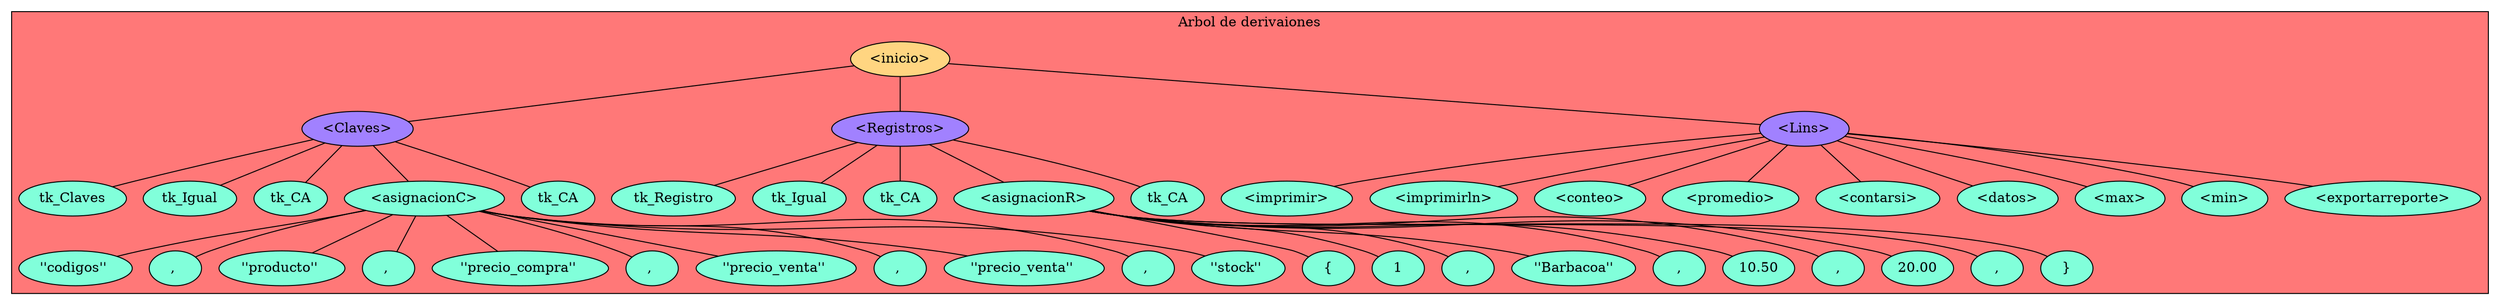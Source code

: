 
graph L{
node[shape=oval fillcolor="#A181FF" style =filled]

subgraph cluster_p{
label= " Arbol de derivaiones "
bgcolor = "#FF7878"
raiz[label = "<inicio>" fillcolor="#FFD581" ]


Columna1[label="<Claves>"];
Columna2[label="<Registros>"];
Columna3[label="<Lins>"];

raiz--Columna1;
raiz--Columna2;
raiz--Columna3;

nodo1_1_1[label="tk_Claves",fillcolor="#81FFDA"]
nodo1_2_1[label="tk_Igual",fillcolor="#81FFDA"]
nodo1_3_1[label="tk_CA",fillcolor="#81FFDA"]
nodo1_4_1[label="<asignacionC>",fillcolor="#81FFDA"]
nodo1_5_1[label="tk_CA",fillcolor="#81FFDA"]

Columna1--nodo1_1_1;
Columna1--nodo1_2_1;
Columna1--nodo1_3_1;
Columna1--nodo1_4_1;
Columna1--nodo1_5_1;

nodo1_4_2[label="''codigos'' ",fillcolor="#81FFDA"]
nodo1_4_3[label=", ",fillcolor="#81FFDA"]
nodo1_4_4[label="''producto'' ",fillcolor="#81FFDA"]
nodo1_4_5[label=", ",fillcolor="#81FFDA"]
nodo1_4_6[label="''precio_compra'' ",fillcolor="#81FFDA"]
nodo1_4_7[label=", ",fillcolor="#81FFDA"]
nodo1_4_8[label="''precio_venta'' ",fillcolor="#81FFDA"]
nodo1_4_9[label=", ",fillcolor="#81FFDA"]
nodo1_4_10[label="''precio_venta'' ",fillcolor="#81FFDA"]
nodo1_4_11[label=", ",fillcolor="#81FFDA"]
nodo1_4_12[label="''stock'' ",fillcolor="#81FFDA"]

nodo1_4_1--nodo1_4_2
nodo1_4_1--nodo1_4_3
nodo1_4_1--nodo1_4_4
nodo1_4_1--nodo1_4_5
nodo1_4_1--nodo1_4_6
nodo1_4_1--nodo1_4_7
nodo1_4_1--nodo1_4_8
nodo1_4_1--nodo1_4_9
nodo1_4_1--nodo1_4_10
nodo1_4_1--nodo1_4_11
nodo1_4_1--nodo1_4_12


nodo2_1_1[label="tk_Registro",fillcolor="#81FFDA"]
nodo2_2_1[label="tk_Igual",fillcolor="#81FFDA"]
nodo2_3_1[label="tk_CA",fillcolor="#81FFDA"]
nodo2_4_1[label="<asignacionR>",fillcolor="#81FFDA"]
nodo2_5_1[label="tk_CA",fillcolor="#81FFDA"]


Columna2--nodo2_1_1;
Columna2--nodo2_2_1;
Columna2--nodo2_3_1;
Columna2--nodo2_4_1;
Columna2--nodo2_5_1;

nodo2_4_2[label="{",fillcolor="#81FFDA"]
nodo2_4_3[label="1",fillcolor="#81FFDA"]
nodo2_4_4[label=",",fillcolor="#81FFDA"]
nodo2_4_5[label="''Barbacoa''",fillcolor="#81FFDA"]
nodo2_4_6[label=",",fillcolor="#81FFDA"]
nodo2_4_7[label="10.50",fillcolor="#81FFDA"]
nodo2_4_8[label=",",fillcolor="#81FFDA"]
nodo2_4_9[label="20.00",fillcolor="#81FFDA"]
nodo2_4_10[label=",",fillcolor="#81FFDA"]
nodo2_4_11[label="6",fillcolor="#81FFDA"]
nodo2_4_11[label="}",fillcolor="#81FFDA"]




nodo2_4_1--nodo2_4_2
nodo2_4_1--nodo2_4_3
nodo2_4_1--nodo2_4_4
nodo2_4_1--nodo2_4_5
nodo2_4_1--nodo2_4_6
nodo2_4_1--nodo2_4_7
nodo2_4_1--nodo2_4_8
nodo2_4_1--nodo2_4_9
nodo2_4_1--nodo2_4_10
nodo2_4_1--nodo2_4_11


nodo3_1_1[label="<imprimir>",fillcolor="#81FFDA"]
nodo3_2_1[label="<imprimirln>",fillcolor="#81FFDA"]
nodo3_3_1[label="<conteo>",fillcolor="#81FFDA"]
nodo3_4_1[label="<promedio>",fillcolor="#81FFDA"]
nodo3_5_1[label="<contarsi>",fillcolor="#81FFDA"]
nodo3_6_1[label="<datos>",fillcolor="#81FFDA"]
nodo3_7_1[label="<max>",fillcolor="#81FFDA"]
nodo3_8_1[label="<min>",fillcolor="#81FFDA"]
nodo3_9_1[label="<exportarreporte>",fillcolor="#81FFDA"]
Columna3--nodo3_1_1
Columna3--nodo3_2_1
Columna3--nodo3_3_1
Columna3--nodo3_4_1
Columna3--nodo3_5_1
Columna3--nodo3_6_1
Columna3--nodo3_7_1
Columna3--nodo3_8_1
Columna3--nodo3_9_1


} }